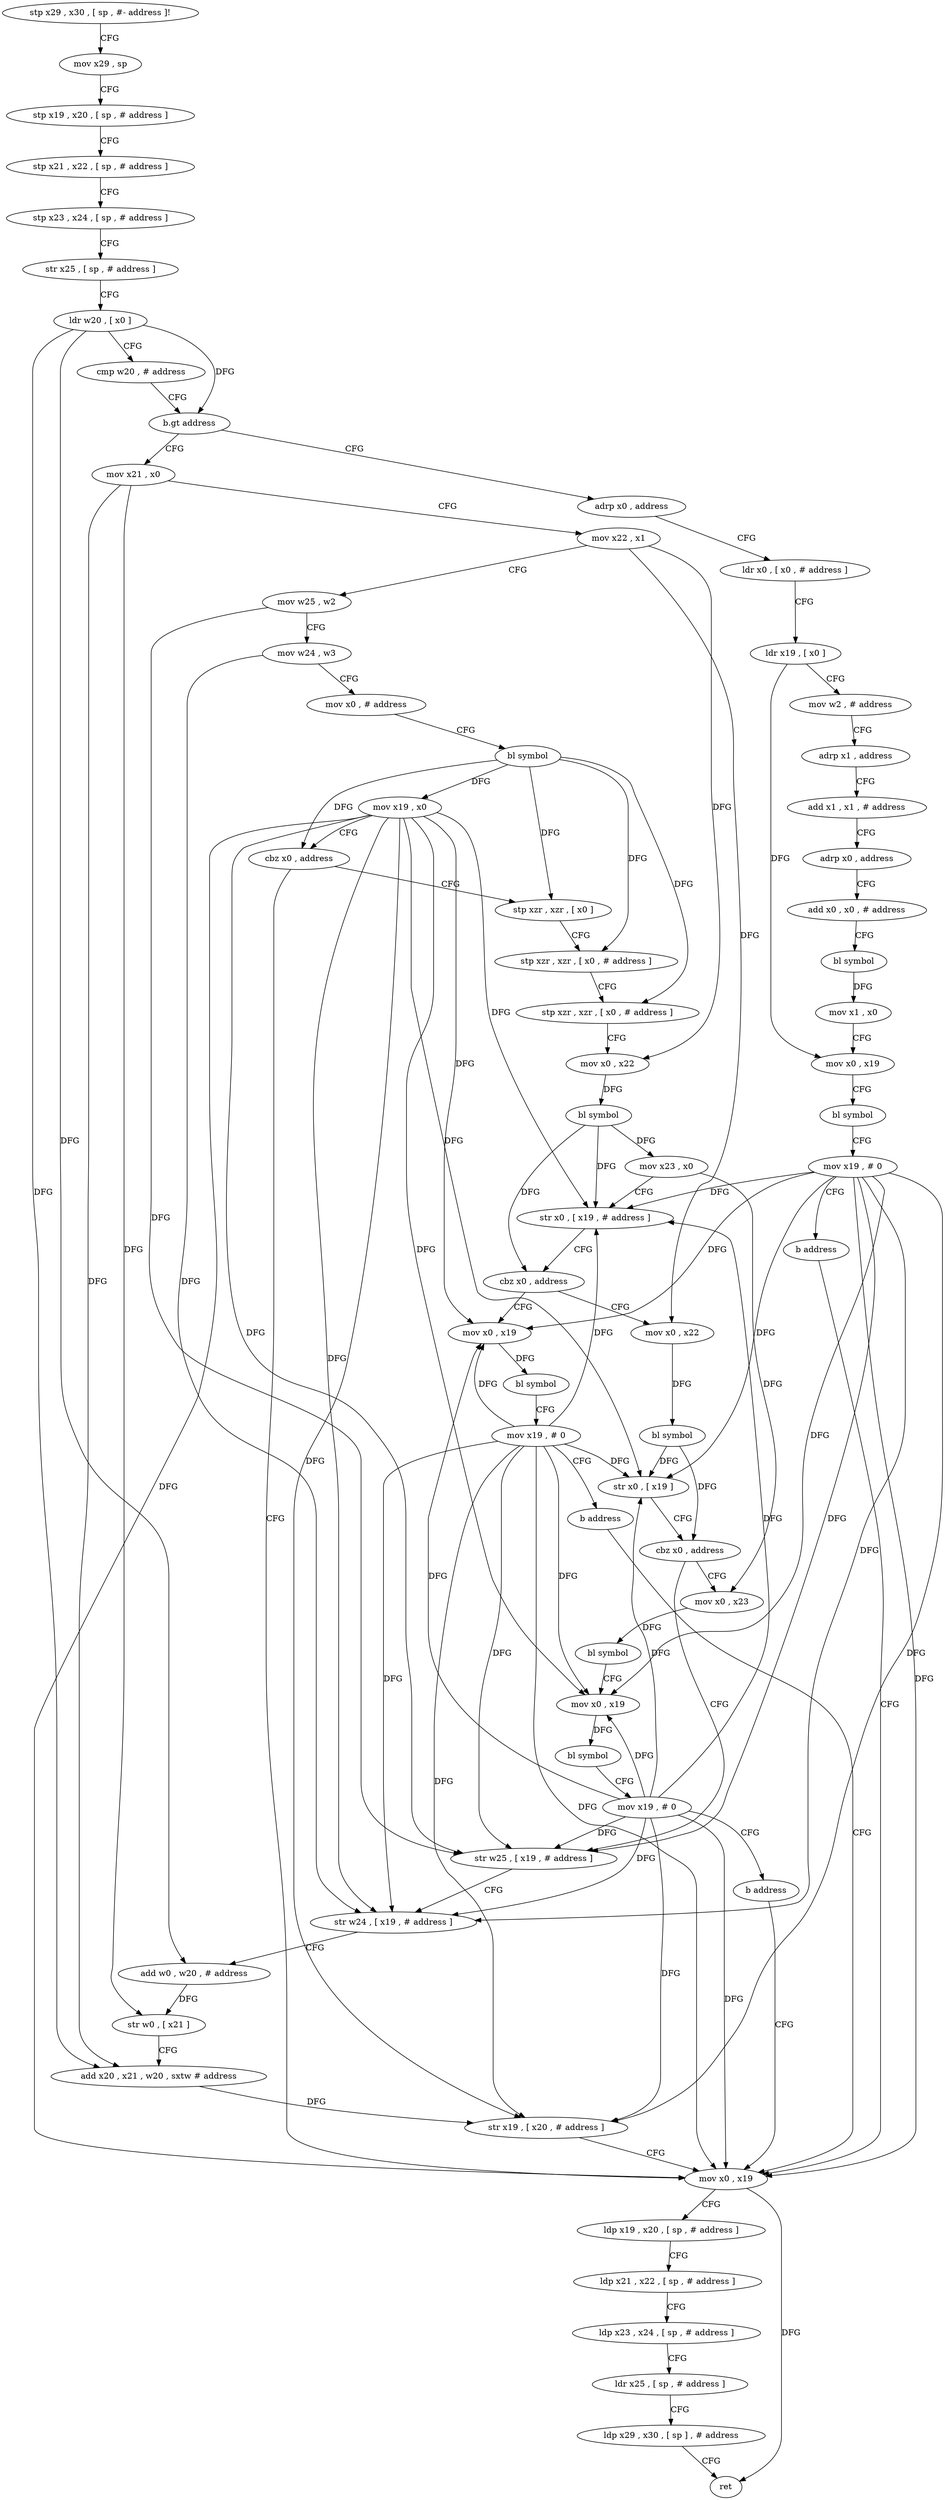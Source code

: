 digraph "func" {
"143200" [label = "stp x29 , x30 , [ sp , #- address ]!" ]
"143204" [label = "mov x29 , sp" ]
"143208" [label = "stp x19 , x20 , [ sp , # address ]" ]
"143212" [label = "stp x21 , x22 , [ sp , # address ]" ]
"143216" [label = "stp x23 , x24 , [ sp , # address ]" ]
"143220" [label = "str x25 , [ sp , # address ]" ]
"143224" [label = "ldr w20 , [ x0 ]" ]
"143228" [label = "cmp w20 , # address" ]
"143232" [label = "b.gt address" ]
"143368" [label = "adrp x0 , address" ]
"143236" [label = "mov x21 , x0" ]
"143372" [label = "ldr x0 , [ x0 , # address ]" ]
"143376" [label = "ldr x19 , [ x0 ]" ]
"143380" [label = "mov w2 , # address" ]
"143384" [label = "adrp x1 , address" ]
"143388" [label = "add x1 , x1 , # address" ]
"143392" [label = "adrp x0 , address" ]
"143396" [label = "add x0 , x0 , # address" ]
"143400" [label = "bl symbol" ]
"143404" [label = "mov x1 , x0" ]
"143408" [label = "mov x0 , x19" ]
"143412" [label = "bl symbol" ]
"143416" [label = "mov x19 , # 0" ]
"143420" [label = "b address" ]
"143340" [label = "mov x0 , x19" ]
"143240" [label = "mov x22 , x1" ]
"143244" [label = "mov w25 , w2" ]
"143248" [label = "mov w24 , w3" ]
"143252" [label = "mov x0 , # address" ]
"143256" [label = "bl symbol" ]
"143260" [label = "mov x19 , x0" ]
"143264" [label = "cbz x0 , address" ]
"143268" [label = "stp xzr , xzr , [ x0 ]" ]
"143344" [label = "ldp x19 , x20 , [ sp , # address ]" ]
"143348" [label = "ldp x21 , x22 , [ sp , # address ]" ]
"143352" [label = "ldp x23 , x24 , [ sp , # address ]" ]
"143356" [label = "ldr x25 , [ sp , # address ]" ]
"143360" [label = "ldp x29 , x30 , [ sp ] , # address" ]
"143364" [label = "ret" ]
"143272" [label = "stp xzr , xzr , [ x0 , # address ]" ]
"143276" [label = "stp xzr , xzr , [ x0 , # address ]" ]
"143280" [label = "mov x0 , x22" ]
"143284" [label = "bl symbol" ]
"143288" [label = "mov x23 , x0" ]
"143292" [label = "str x0 , [ x19 , # address ]" ]
"143296" [label = "cbz x0 , address" ]
"143424" [label = "mov x0 , x19" ]
"143300" [label = "mov x0 , x22" ]
"143428" [label = "bl symbol" ]
"143432" [label = "mov x19 , # 0" ]
"143436" [label = "b address" ]
"143304" [label = "bl symbol" ]
"143308" [label = "str x0 , [ x19 ]" ]
"143312" [label = "cbz x0 , address" ]
"143440" [label = "mov x0 , x23" ]
"143316" [label = "str w25 , [ x19 , # address ]" ]
"143444" [label = "bl symbol" ]
"143448" [label = "mov x0 , x19" ]
"143452" [label = "bl symbol" ]
"143456" [label = "mov x19 , # 0" ]
"143460" [label = "b address" ]
"143320" [label = "str w24 , [ x19 , # address ]" ]
"143324" [label = "add w0 , w20 , # address" ]
"143328" [label = "str w0 , [ x21 ]" ]
"143332" [label = "add x20 , x21 , w20 , sxtw # address" ]
"143336" [label = "str x19 , [ x20 , # address ]" ]
"143200" -> "143204" [ label = "CFG" ]
"143204" -> "143208" [ label = "CFG" ]
"143208" -> "143212" [ label = "CFG" ]
"143212" -> "143216" [ label = "CFG" ]
"143216" -> "143220" [ label = "CFG" ]
"143220" -> "143224" [ label = "CFG" ]
"143224" -> "143228" [ label = "CFG" ]
"143224" -> "143232" [ label = "DFG" ]
"143224" -> "143324" [ label = "DFG" ]
"143224" -> "143332" [ label = "DFG" ]
"143228" -> "143232" [ label = "CFG" ]
"143232" -> "143368" [ label = "CFG" ]
"143232" -> "143236" [ label = "CFG" ]
"143368" -> "143372" [ label = "CFG" ]
"143236" -> "143240" [ label = "CFG" ]
"143236" -> "143328" [ label = "DFG" ]
"143236" -> "143332" [ label = "DFG" ]
"143372" -> "143376" [ label = "CFG" ]
"143376" -> "143380" [ label = "CFG" ]
"143376" -> "143408" [ label = "DFG" ]
"143380" -> "143384" [ label = "CFG" ]
"143384" -> "143388" [ label = "CFG" ]
"143388" -> "143392" [ label = "CFG" ]
"143392" -> "143396" [ label = "CFG" ]
"143396" -> "143400" [ label = "CFG" ]
"143400" -> "143404" [ label = "DFG" ]
"143404" -> "143408" [ label = "CFG" ]
"143408" -> "143412" [ label = "CFG" ]
"143412" -> "143416" [ label = "CFG" ]
"143416" -> "143420" [ label = "CFG" ]
"143416" -> "143340" [ label = "DFG" ]
"143416" -> "143292" [ label = "DFG" ]
"143416" -> "143424" [ label = "DFG" ]
"143416" -> "143308" [ label = "DFG" ]
"143416" -> "143448" [ label = "DFG" ]
"143416" -> "143316" [ label = "DFG" ]
"143416" -> "143320" [ label = "DFG" ]
"143416" -> "143336" [ label = "DFG" ]
"143420" -> "143340" [ label = "CFG" ]
"143340" -> "143344" [ label = "CFG" ]
"143340" -> "143364" [ label = "DFG" ]
"143240" -> "143244" [ label = "CFG" ]
"143240" -> "143280" [ label = "DFG" ]
"143240" -> "143300" [ label = "DFG" ]
"143244" -> "143248" [ label = "CFG" ]
"143244" -> "143316" [ label = "DFG" ]
"143248" -> "143252" [ label = "CFG" ]
"143248" -> "143320" [ label = "DFG" ]
"143252" -> "143256" [ label = "CFG" ]
"143256" -> "143260" [ label = "DFG" ]
"143256" -> "143264" [ label = "DFG" ]
"143256" -> "143268" [ label = "DFG" ]
"143256" -> "143272" [ label = "DFG" ]
"143256" -> "143276" [ label = "DFG" ]
"143260" -> "143264" [ label = "CFG" ]
"143260" -> "143340" [ label = "DFG" ]
"143260" -> "143292" [ label = "DFG" ]
"143260" -> "143424" [ label = "DFG" ]
"143260" -> "143308" [ label = "DFG" ]
"143260" -> "143448" [ label = "DFG" ]
"143260" -> "143316" [ label = "DFG" ]
"143260" -> "143320" [ label = "DFG" ]
"143260" -> "143336" [ label = "DFG" ]
"143264" -> "143340" [ label = "CFG" ]
"143264" -> "143268" [ label = "CFG" ]
"143268" -> "143272" [ label = "CFG" ]
"143344" -> "143348" [ label = "CFG" ]
"143348" -> "143352" [ label = "CFG" ]
"143352" -> "143356" [ label = "CFG" ]
"143356" -> "143360" [ label = "CFG" ]
"143360" -> "143364" [ label = "CFG" ]
"143272" -> "143276" [ label = "CFG" ]
"143276" -> "143280" [ label = "CFG" ]
"143280" -> "143284" [ label = "DFG" ]
"143284" -> "143288" [ label = "DFG" ]
"143284" -> "143292" [ label = "DFG" ]
"143284" -> "143296" [ label = "DFG" ]
"143288" -> "143292" [ label = "CFG" ]
"143288" -> "143440" [ label = "DFG" ]
"143292" -> "143296" [ label = "CFG" ]
"143296" -> "143424" [ label = "CFG" ]
"143296" -> "143300" [ label = "CFG" ]
"143424" -> "143428" [ label = "DFG" ]
"143300" -> "143304" [ label = "DFG" ]
"143428" -> "143432" [ label = "CFG" ]
"143432" -> "143436" [ label = "CFG" ]
"143432" -> "143340" [ label = "DFG" ]
"143432" -> "143424" [ label = "DFG" ]
"143432" -> "143292" [ label = "DFG" ]
"143432" -> "143308" [ label = "DFG" ]
"143432" -> "143448" [ label = "DFG" ]
"143432" -> "143316" [ label = "DFG" ]
"143432" -> "143320" [ label = "DFG" ]
"143432" -> "143336" [ label = "DFG" ]
"143436" -> "143340" [ label = "CFG" ]
"143304" -> "143308" [ label = "DFG" ]
"143304" -> "143312" [ label = "DFG" ]
"143308" -> "143312" [ label = "CFG" ]
"143312" -> "143440" [ label = "CFG" ]
"143312" -> "143316" [ label = "CFG" ]
"143440" -> "143444" [ label = "DFG" ]
"143316" -> "143320" [ label = "CFG" ]
"143444" -> "143448" [ label = "CFG" ]
"143448" -> "143452" [ label = "DFG" ]
"143452" -> "143456" [ label = "CFG" ]
"143456" -> "143460" [ label = "CFG" ]
"143456" -> "143340" [ label = "DFG" ]
"143456" -> "143424" [ label = "DFG" ]
"143456" -> "143448" [ label = "DFG" ]
"143456" -> "143292" [ label = "DFG" ]
"143456" -> "143308" [ label = "DFG" ]
"143456" -> "143316" [ label = "DFG" ]
"143456" -> "143320" [ label = "DFG" ]
"143456" -> "143336" [ label = "DFG" ]
"143460" -> "143340" [ label = "CFG" ]
"143320" -> "143324" [ label = "CFG" ]
"143324" -> "143328" [ label = "DFG" ]
"143328" -> "143332" [ label = "CFG" ]
"143332" -> "143336" [ label = "DFG" ]
"143336" -> "143340" [ label = "CFG" ]
}
